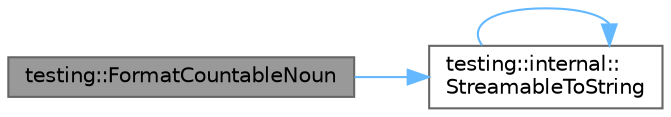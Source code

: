 digraph "testing::FormatCountableNoun"
{
 // LATEX_PDF_SIZE
  bgcolor="transparent";
  edge [fontname=Helvetica,fontsize=10,labelfontname=Helvetica,labelfontsize=10];
  node [fontname=Helvetica,fontsize=10,shape=box,height=0.2,width=0.4];
  rankdir="LR";
  Node1 [id="Node000001",label="testing::FormatCountableNoun",height=0.2,width=0.4,color="gray40", fillcolor="grey60", style="filled", fontcolor="black",tooltip=" "];
  Node1 -> Node2 [id="edge1_Node000001_Node000002",color="steelblue1",style="solid",tooltip=" "];
  Node2 [id="Node000002",label="testing::internal::\lStreamableToString",height=0.2,width=0.4,color="grey40", fillcolor="white", style="filled",URL="$namespacetesting_1_1internal.html#aad4beed95d0846e6ffc5da0978ef3bb9",tooltip=" "];
  Node2 -> Node2 [id="edge2_Node000002_Node000002",color="steelblue1",style="solid",tooltip=" "];
}

